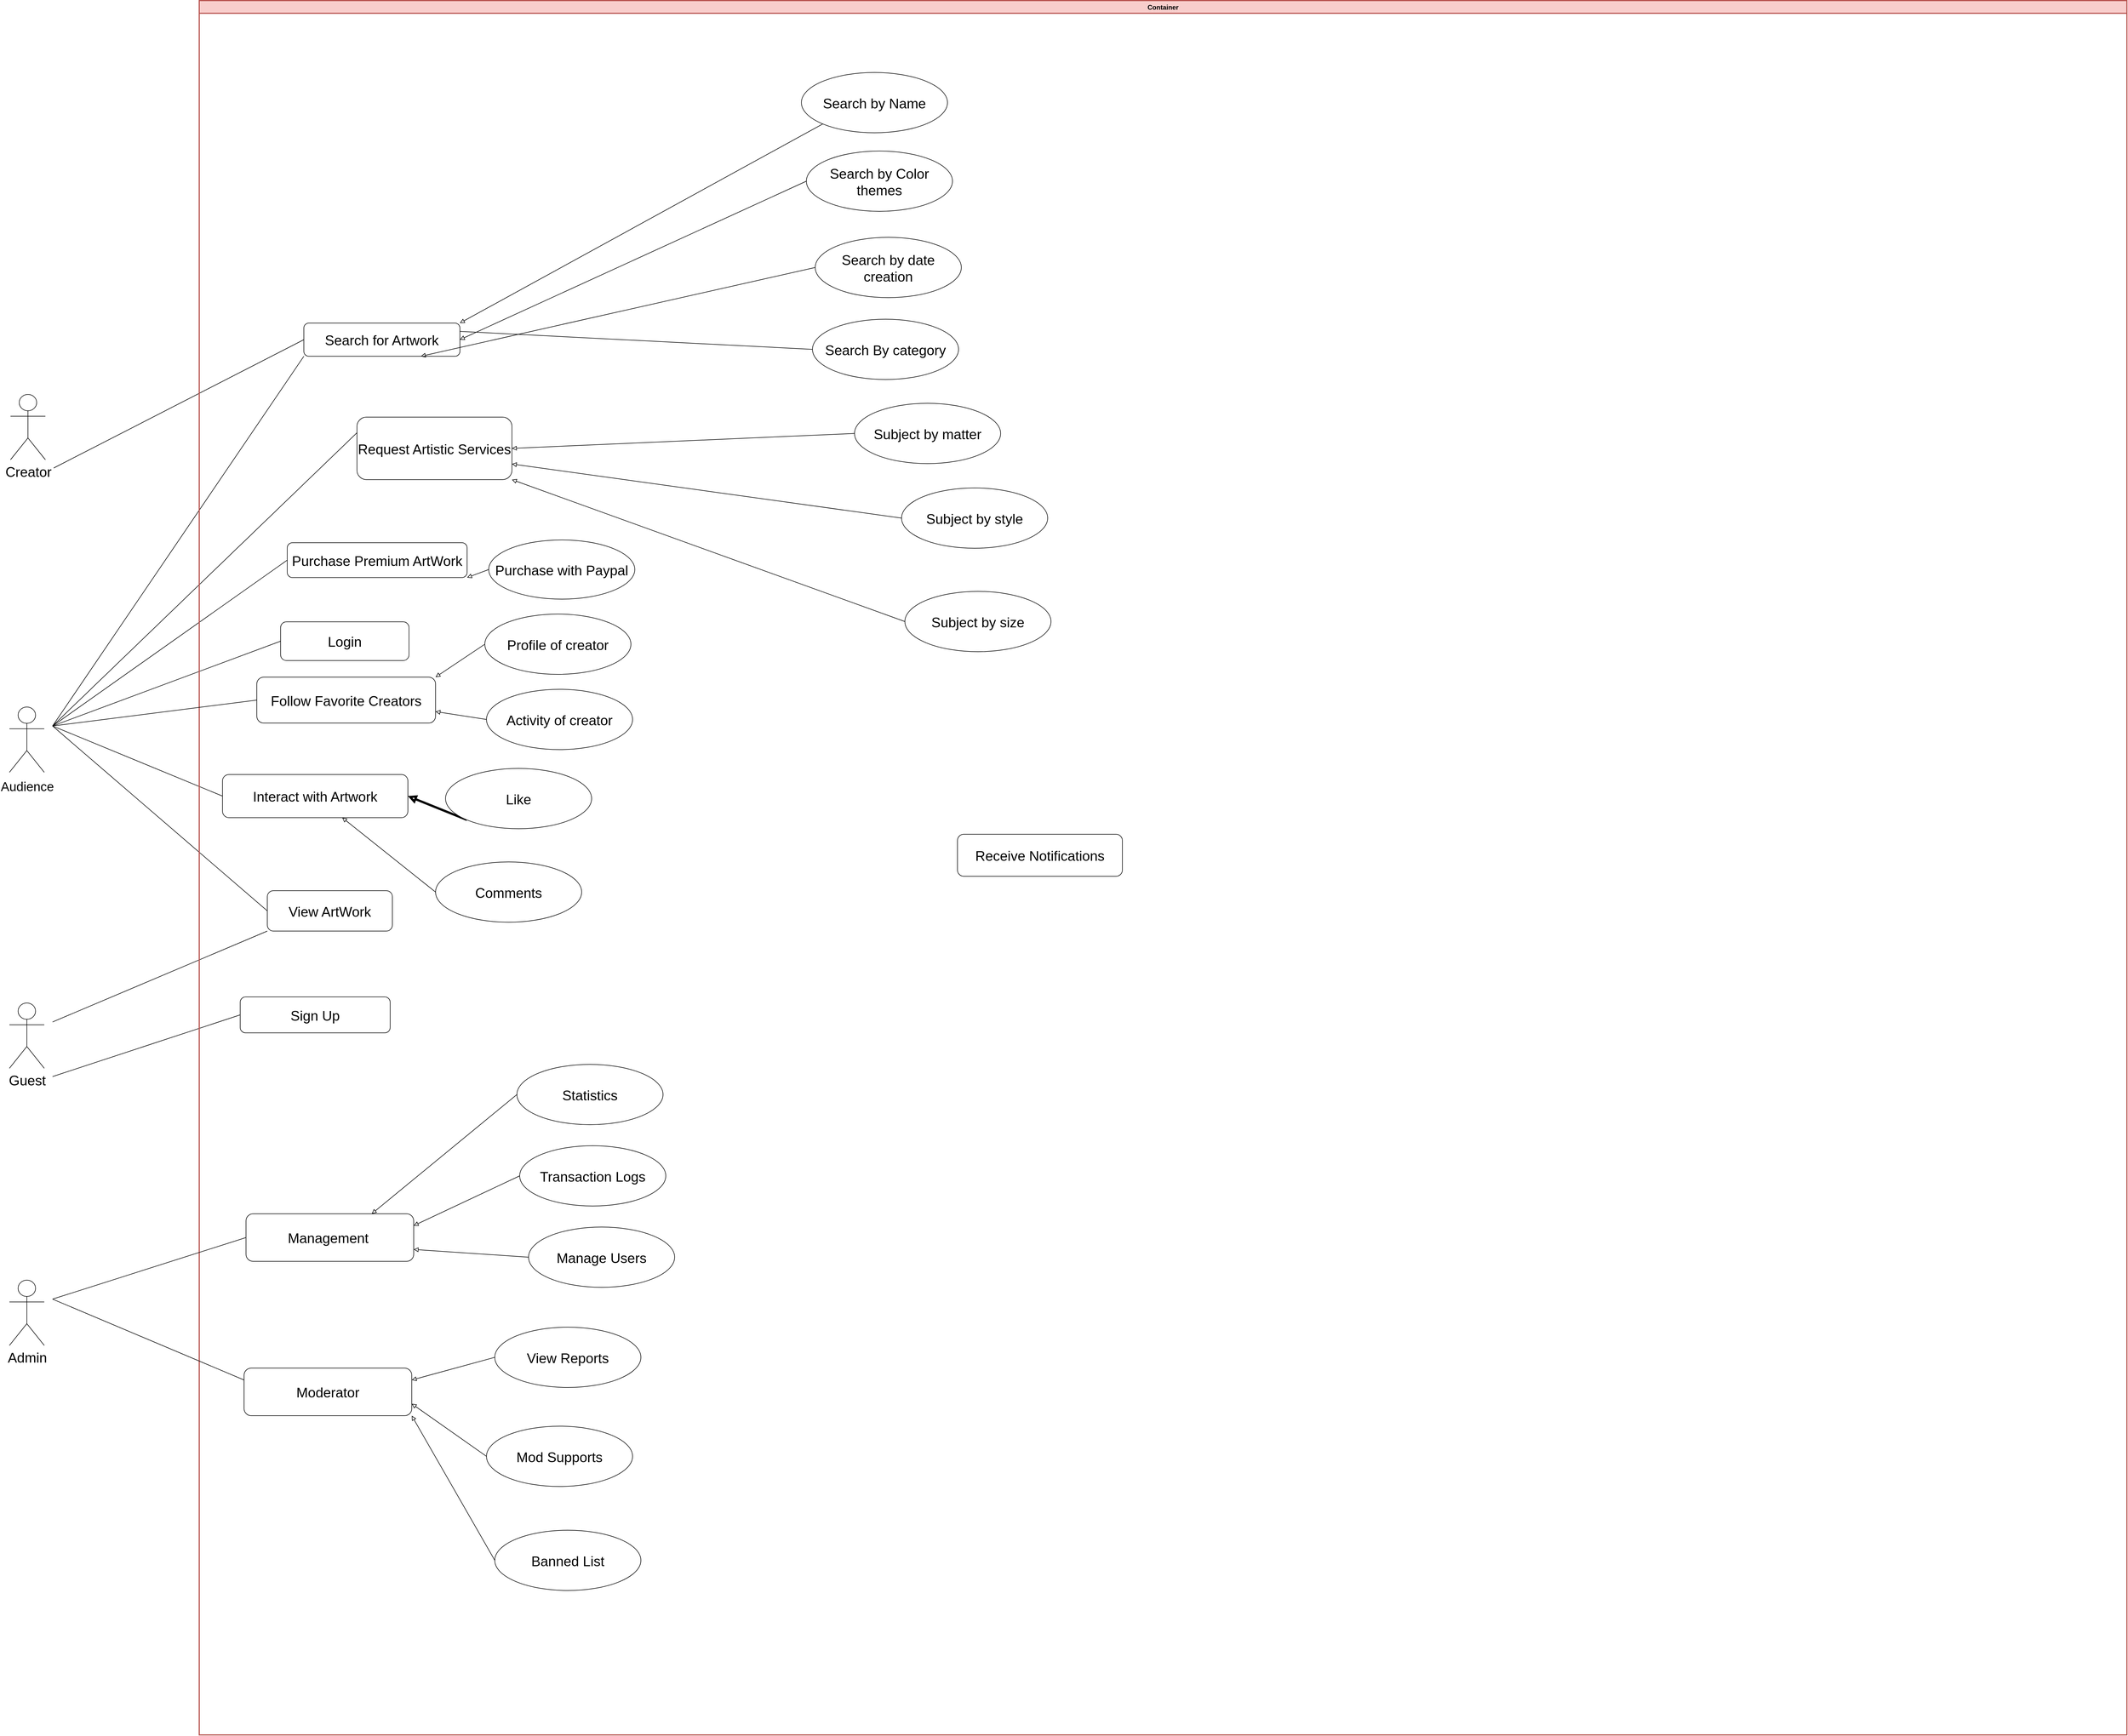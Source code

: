 <mxfile version="22.1.18" type="device">
  <diagram name="Trang-1" id="AkJh7cNsHU27-QUVwCX1">
    <mxGraphModel dx="2625" dy="4973" grid="0" gridSize="14" guides="1" tooltips="1" connect="1" arrows="1" fold="1" page="1" pageScale="1" pageWidth="4681" pageHeight="3300" background="#ffffff" math="0" shadow="0">
      <root>
        <mxCell id="0" />
        <mxCell id="1" parent="0" />
        <mxCell id="Ps7PQwY17gpdZxub9paN-48" style="edgeStyle=none;shape=connector;rounded=0;orthogonalLoop=1;jettySize=auto;html=1;exitX=1;exitY=1;exitDx=0;exitDy=0;exitPerimeter=0;entryX=0;entryY=0.5;entryDx=0;entryDy=0;labelBackgroundColor=default;strokeColor=default;align=center;verticalAlign=middle;fontFamily=Helvetica;fontSize=11;fontColor=default;endArrow=none;endFill=0;" parent="1" source="Ps7PQwY17gpdZxub9paN-2" target="Ps7PQwY17gpdZxub9paN-7" edge="1">
          <mxGeometry relative="1" as="geometry" />
        </mxCell>
        <mxCell id="Ps7PQwY17gpdZxub9paN-2" value="&lt;font style=&quot;font-size: 25px;&quot;&gt;Creator&lt;/font&gt;" style="shape=umlActor;verticalLabelPosition=bottom;verticalAlign=top;html=1;outlineConnect=0;perimeterSpacing=15;" parent="1" vertex="1">
          <mxGeometry x="286" y="-507" width="63" height="118" as="geometry" />
        </mxCell>
        <mxCell id="Ps7PQwY17gpdZxub9paN-3" value="&lt;font style=&quot;font-size: 25px;&quot;&gt;Admin&lt;/font&gt;" style="shape=umlActor;verticalLabelPosition=bottom;verticalAlign=top;html=1;outlineConnect=0;perimeterSpacing=15;" parent="1" vertex="1">
          <mxGeometry x="284" y="1094" width="63" height="118" as="geometry" />
        </mxCell>
        <mxCell id="Ps7PQwY17gpdZxub9paN-22" style="rounded=0;orthogonalLoop=1;jettySize=auto;html=1;exitX=1;exitY=0.333;exitDx=0;exitDy=0;exitPerimeter=0;entryX=0;entryY=0.5;entryDx=0;entryDy=0;endArrow=none;endFill=0;" parent="1" source="Ps7PQwY17gpdZxub9paN-4" target="Ps7PQwY17gpdZxub9paN-9" edge="1">
          <mxGeometry relative="1" as="geometry" />
        </mxCell>
        <mxCell id="Ps7PQwY17gpdZxub9paN-33" style="edgeStyle=none;shape=connector;rounded=0;orthogonalLoop=1;jettySize=auto;html=1;exitX=1;exitY=0.333;exitDx=0;exitDy=0;exitPerimeter=0;entryX=0;entryY=0.5;entryDx=0;entryDy=0;labelBackgroundColor=default;strokeColor=default;align=center;verticalAlign=middle;fontFamily=Helvetica;fontSize=11;fontColor=default;endArrow=none;endFill=0;" parent="1" source="Ps7PQwY17gpdZxub9paN-4" target="Ps7PQwY17gpdZxub9paN-11" edge="1">
          <mxGeometry relative="1" as="geometry" />
        </mxCell>
        <mxCell id="Ps7PQwY17gpdZxub9paN-34" style="edgeStyle=none;shape=connector;rounded=0;orthogonalLoop=1;jettySize=auto;html=1;exitX=1;exitY=0.333;exitDx=0;exitDy=0;exitPerimeter=0;entryX=0;entryY=0.5;entryDx=0;entryDy=0;labelBackgroundColor=default;strokeColor=default;align=center;verticalAlign=middle;fontFamily=Helvetica;fontSize=11;fontColor=default;endArrow=none;endFill=0;" parent="1" source="Ps7PQwY17gpdZxub9paN-4" target="Ps7PQwY17gpdZxub9paN-8" edge="1">
          <mxGeometry relative="1" as="geometry">
            <Array as="points" />
          </mxGeometry>
        </mxCell>
        <mxCell id="Ps7PQwY17gpdZxub9paN-50" style="edgeStyle=none;shape=connector;rounded=0;orthogonalLoop=1;jettySize=auto;html=1;exitX=1;exitY=0.333;exitDx=0;exitDy=0;exitPerimeter=0;entryX=0;entryY=1;entryDx=0;entryDy=0;labelBackgroundColor=default;strokeColor=default;align=center;verticalAlign=middle;fontFamily=Helvetica;fontSize=11;fontColor=default;endArrow=none;endFill=0;" parent="1" source="Ps7PQwY17gpdZxub9paN-4" target="Ps7PQwY17gpdZxub9paN-7" edge="1">
          <mxGeometry relative="1" as="geometry" />
        </mxCell>
        <mxCell id="Ps7PQwY17gpdZxub9paN-52" style="edgeStyle=none;shape=connector;rounded=0;orthogonalLoop=1;jettySize=auto;html=1;exitX=1;exitY=0.333;exitDx=0;exitDy=0;exitPerimeter=0;entryX=0;entryY=0.25;entryDx=0;entryDy=0;labelBackgroundColor=default;strokeColor=default;align=center;verticalAlign=middle;fontFamily=Helvetica;fontSize=11;fontColor=default;endArrow=none;endFill=0;" parent="1" source="Ps7PQwY17gpdZxub9paN-4" target="Ps7PQwY17gpdZxub9paN-12" edge="1">
          <mxGeometry relative="1" as="geometry" />
        </mxCell>
        <mxCell id="Ps7PQwY17gpdZxub9paN-53" style="edgeStyle=none;shape=connector;rounded=0;orthogonalLoop=1;jettySize=auto;html=1;exitX=1;exitY=0.333;exitDx=0;exitDy=0;exitPerimeter=0;entryX=0;entryY=0.5;entryDx=0;entryDy=0;labelBackgroundColor=default;strokeColor=default;align=center;verticalAlign=middle;fontFamily=Helvetica;fontSize=11;fontColor=default;endArrow=none;endFill=0;" parent="1" source="Ps7PQwY17gpdZxub9paN-4" target="Ps7PQwY17gpdZxub9paN-14" edge="1">
          <mxGeometry relative="1" as="geometry" />
        </mxCell>
        <mxCell id="Ps7PQwY17gpdZxub9paN-4" value="&lt;p style=&quot;line-height: 130%;&quot;&gt;&lt;font style=&quot;font-size: 23px;&quot;&gt;Audience&lt;/font&gt;&lt;br&gt;&lt;/p&gt;" style="shape=umlActor;verticalLabelPosition=bottom;verticalAlign=top;html=1;outlineConnect=0;perimeterSpacing=15;" parent="1" vertex="1">
          <mxGeometry x="284" y="58" width="63" height="118" as="geometry" />
        </mxCell>
        <mxCell id="Ps7PQwY17gpdZxub9paN-25" style="edgeStyle=none;shape=connector;rounded=0;orthogonalLoop=1;jettySize=auto;html=1;exitX=1;exitY=0.333;exitDx=0;exitDy=0;exitPerimeter=0;entryX=0;entryY=1;entryDx=0;entryDy=0;labelBackgroundColor=default;strokeColor=default;align=center;verticalAlign=middle;fontFamily=Helvetica;fontSize=11;fontColor=default;endArrow=none;endFill=0;" parent="1" source="Ps7PQwY17gpdZxub9paN-5" target="Ps7PQwY17gpdZxub9paN-9" edge="1">
          <mxGeometry relative="1" as="geometry" />
        </mxCell>
        <mxCell id="Ps7PQwY17gpdZxub9paN-27" style="edgeStyle=none;shape=connector;rounded=0;orthogonalLoop=1;jettySize=auto;html=1;exitX=1;exitY=1;exitDx=0;exitDy=0;exitPerimeter=0;entryX=0;entryY=0.5;entryDx=0;entryDy=0;labelBackgroundColor=default;strokeColor=default;align=center;verticalAlign=middle;fontFamily=Helvetica;fontSize=11;fontColor=default;endArrow=none;endFill=0;" parent="1" source="Ps7PQwY17gpdZxub9paN-5" target="Ps7PQwY17gpdZxub9paN-10" edge="1">
          <mxGeometry relative="1" as="geometry" />
        </mxCell>
        <mxCell id="Ps7PQwY17gpdZxub9paN-5" value="&lt;font style=&quot;font-size: 25px;&quot;&gt;Guest&lt;/font&gt;" style="shape=umlActor;verticalLabelPosition=bottom;verticalAlign=top;html=1;outlineConnect=0;perimeterSpacing=15;" parent="1" vertex="1">
          <mxGeometry x="284" y="593" width="63" height="118" as="geometry" />
        </mxCell>
        <mxCell id="Ps7PQwY17gpdZxub9paN-6" value="Container" style="swimlane;strokeWidth=2;fillColor=#f8cecc;strokeColor=#b85450;" parent="1" vertex="1">
          <mxGeometry x="627" y="-1219" width="3483" height="3135" as="geometry" />
        </mxCell>
        <mxCell id="Ps7PQwY17gpdZxub9paN-7" value="&lt;font style=&quot;font-size: 25px;&quot;&gt;Search for Artwork&lt;/font&gt;" style="rounded=1;whiteSpace=wrap;html=1;glass=0;" parent="Ps7PQwY17gpdZxub9paN-6" vertex="1">
          <mxGeometry x="189" y="583" width="282" height="60" as="geometry" />
        </mxCell>
        <mxCell id="Ps7PQwY17gpdZxub9paN-58" style="edgeStyle=none;shape=connector;rounded=0;orthogonalLoop=1;jettySize=auto;html=1;exitX=1;exitY=0.5;exitDx=0;exitDy=0;entryX=0;entryY=0.5;entryDx=0;entryDy=0;labelBackgroundColor=default;strokeColor=default;align=center;verticalAlign=middle;fontFamily=Helvetica;fontSize=11;fontColor=default;endArrow=none;endFill=0;startArrow=block;startFill=0;" parent="Ps7PQwY17gpdZxub9paN-6" source="Ps7PQwY17gpdZxub9paN-12" target="Ps7PQwY17gpdZxub9paN-55" edge="1">
          <mxGeometry relative="1" as="geometry" />
        </mxCell>
        <mxCell id="Ps7PQwY17gpdZxub9paN-12" value="&lt;span style=&quot;font-size: 25px;&quot;&gt;Request Artistic Services&lt;/span&gt;" style="rounded=1;whiteSpace=wrap;html=1;glass=0;" parent="Ps7PQwY17gpdZxub9paN-6" vertex="1">
          <mxGeometry x="285" y="753" width="280" height="113" as="geometry" />
        </mxCell>
        <mxCell id="Ps7PQwY17gpdZxub9paN-11" value="&lt;span style=&quot;font-size: 25px;&quot;&gt;Interact with Artwork&lt;/span&gt;" style="rounded=1;whiteSpace=wrap;html=1;glass=0;" parent="Ps7PQwY17gpdZxub9paN-6" vertex="1">
          <mxGeometry x="42" y="1399" width="335" height="78" as="geometry" />
        </mxCell>
        <mxCell id="Ps7PQwY17gpdZxub9paN-10" value="&lt;span style=&quot;font-size: 25px;&quot;&gt;Sign Up&lt;/span&gt;" style="rounded=1;whiteSpace=wrap;html=1;glass=0;" parent="Ps7PQwY17gpdZxub9paN-6" vertex="1">
          <mxGeometry x="74" y="1801" width="271" height="65" as="geometry" />
        </mxCell>
        <mxCell id="Ps7PQwY17gpdZxub9paN-9" value="&lt;span style=&quot;font-size: 25px;&quot;&gt;View ArtWork&lt;/span&gt;" style="rounded=1;whiteSpace=wrap;html=1;glass=0;" parent="Ps7PQwY17gpdZxub9paN-6" vertex="1">
          <mxGeometry x="123" y="1609" width="226" height="73" as="geometry" />
        </mxCell>
        <mxCell id="Ps7PQwY17gpdZxub9paN-8" value="&lt;span style=&quot;font-size: 25px;&quot;&gt;Purchase Premium ArtWork&lt;/span&gt;" style="rounded=1;whiteSpace=wrap;html=1;glass=0;" parent="Ps7PQwY17gpdZxub9paN-6" vertex="1">
          <mxGeometry x="159" y="980" width="325" height="63" as="geometry" />
        </mxCell>
        <mxCell id="Ps7PQwY17gpdZxub9paN-17" value="&lt;span style=&quot;font-size: 25px;&quot;&gt;Follow Favorite Creators&lt;/span&gt;" style="rounded=1;whiteSpace=wrap;html=1;glass=0;" parent="Ps7PQwY17gpdZxub9paN-6" vertex="1">
          <mxGeometry x="104" y="1223" width="323" height="83" as="geometry" />
        </mxCell>
        <mxCell id="Ps7PQwY17gpdZxub9paN-16" value="&lt;span style=&quot;font-size: 25px;&quot;&gt;Receive Notifications&lt;/span&gt;" style="rounded=1;whiteSpace=wrap;html=1;glass=0;" parent="Ps7PQwY17gpdZxub9paN-6" vertex="1">
          <mxGeometry x="1370" y="1507" width="298" height="76" as="geometry" />
        </mxCell>
        <mxCell id="Ps7PQwY17gpdZxub9paN-14" value="&lt;span style=&quot;font-size: 25px;&quot;&gt;Login&lt;/span&gt;" style="rounded=1;whiteSpace=wrap;html=1;glass=0;" parent="Ps7PQwY17gpdZxub9paN-6" vertex="1">
          <mxGeometry x="147" y="1123" width="232" height="70" as="geometry" />
        </mxCell>
        <mxCell id="Ps7PQwY17gpdZxub9paN-13" value="&lt;span style=&quot;font-size: 25px;&quot;&gt;Management&amp;nbsp;&lt;/span&gt;" style="rounded=1;whiteSpace=wrap;html=1;glass=0;" parent="Ps7PQwY17gpdZxub9paN-6" vertex="1">
          <mxGeometry x="84.5" y="2193" width="303" height="86" as="geometry" />
        </mxCell>
        <mxCell id="Ps7PQwY17gpdZxub9paN-32" style="edgeStyle=none;shape=connector;rounded=0;orthogonalLoop=1;jettySize=auto;html=1;exitX=0;exitY=0.5;exitDx=0;exitDy=0;labelBackgroundColor=default;strokeColor=default;align=center;verticalAlign=middle;fontFamily=Helvetica;fontSize=11;fontColor=default;endArrow=block;endFill=0;" parent="Ps7PQwY17gpdZxub9paN-6" source="Ps7PQwY17gpdZxub9paN-28" target="Ps7PQwY17gpdZxub9paN-11" edge="1">
          <mxGeometry relative="1" as="geometry" />
        </mxCell>
        <mxCell id="Ps7PQwY17gpdZxub9paN-28" value="&lt;font style=&quot;font-size: 25px;&quot;&gt;Comments&lt;/font&gt;" style="ellipse;whiteSpace=wrap;html=1;fontFamily=Helvetica;fontSize=11;fontColor=default;" parent="Ps7PQwY17gpdZxub9paN-6" vertex="1">
          <mxGeometry x="427" y="1557" width="264" height="109" as="geometry" />
        </mxCell>
        <mxCell id="Ps7PQwY17gpdZxub9paN-31" style="edgeStyle=none;shape=connector;rounded=0;orthogonalLoop=1;jettySize=auto;html=1;exitX=0;exitY=1;exitDx=0;exitDy=0;entryX=1;entryY=0.5;entryDx=0;entryDy=0;labelBackgroundColor=default;strokeColor=default;align=center;verticalAlign=middle;fontFamily=Helvetica;fontSize=11;fontColor=default;endArrow=block;endFill=0;strokeWidth=4;startSize=15;" parent="Ps7PQwY17gpdZxub9paN-6" source="Ps7PQwY17gpdZxub9paN-29" target="Ps7PQwY17gpdZxub9paN-11" edge="1">
          <mxGeometry relative="1" as="geometry" />
        </mxCell>
        <mxCell id="Ps7PQwY17gpdZxub9paN-29" value="&lt;span style=&quot;font-size: 25px;&quot;&gt;Like&lt;/span&gt;" style="ellipse;whiteSpace=wrap;html=1;fontFamily=Helvetica;fontSize=11;fontColor=default;" parent="Ps7PQwY17gpdZxub9paN-6" vertex="1">
          <mxGeometry x="445" y="1388" width="264" height="109" as="geometry" />
        </mxCell>
        <mxCell id="Ps7PQwY17gpdZxub9paN-42" style="edgeStyle=none;shape=connector;rounded=0;orthogonalLoop=1;jettySize=auto;html=1;exitX=0;exitY=0.5;exitDx=0;exitDy=0;entryX=1;entryY=0.5;entryDx=0;entryDy=0;labelBackgroundColor=default;strokeColor=default;align=center;verticalAlign=middle;fontFamily=Helvetica;fontSize=11;fontColor=default;endArrow=block;endFill=0;" parent="Ps7PQwY17gpdZxub9paN-6" source="Ps7PQwY17gpdZxub9paN-39" target="Ps7PQwY17gpdZxub9paN-7" edge="1">
          <mxGeometry relative="1" as="geometry" />
        </mxCell>
        <mxCell id="Ps7PQwY17gpdZxub9paN-39" value="&lt;span style=&quot;font-size: 25px;&quot;&gt;Search by Color themes&lt;/span&gt;" style="ellipse;whiteSpace=wrap;html=1;fontFamily=Helvetica;fontSize=11;fontColor=default;" parent="Ps7PQwY17gpdZxub9paN-6" vertex="1">
          <mxGeometry x="1097" y="272" width="264" height="109" as="geometry" />
        </mxCell>
        <mxCell id="Ps7PQwY17gpdZxub9paN-43" style="edgeStyle=none;shape=connector;rounded=0;orthogonalLoop=1;jettySize=auto;html=1;exitX=0;exitY=0.5;exitDx=0;exitDy=0;entryX=0.75;entryY=1;entryDx=0;entryDy=0;labelBackgroundColor=default;strokeColor=default;align=center;verticalAlign=middle;fontFamily=Helvetica;fontSize=11;fontColor=default;endArrow=block;endFill=0;" parent="Ps7PQwY17gpdZxub9paN-6" source="Ps7PQwY17gpdZxub9paN-38" target="Ps7PQwY17gpdZxub9paN-7" edge="1">
          <mxGeometry relative="1" as="geometry" />
        </mxCell>
        <mxCell id="Ps7PQwY17gpdZxub9paN-38" value="&lt;span style=&quot;font-size: 25px;&quot;&gt;Search by date creation&lt;/span&gt;" style="ellipse;whiteSpace=wrap;html=1;fontFamily=Helvetica;fontSize=11;fontColor=default;" parent="Ps7PQwY17gpdZxub9paN-6" vertex="1">
          <mxGeometry x="1113" y="428" width="264" height="109" as="geometry" />
        </mxCell>
        <mxCell id="Ps7PQwY17gpdZxub9paN-49" style="edgeStyle=none;shape=connector;rounded=0;orthogonalLoop=1;jettySize=auto;html=1;exitX=0;exitY=0.5;exitDx=0;exitDy=0;entryX=1;entryY=0.25;entryDx=0;entryDy=0;labelBackgroundColor=default;strokeColor=default;align=center;verticalAlign=middle;fontFamily=Helvetica;fontSize=11;fontColor=default;endArrow=none;endFill=0;" parent="Ps7PQwY17gpdZxub9paN-6" source="Ps7PQwY17gpdZxub9paN-37" target="Ps7PQwY17gpdZxub9paN-7" edge="1">
          <mxGeometry relative="1" as="geometry" />
        </mxCell>
        <mxCell id="Ps7PQwY17gpdZxub9paN-37" value="&lt;span style=&quot;font-size: 25px;&quot;&gt;Search By category&lt;/span&gt;" style="ellipse;whiteSpace=wrap;html=1;fontFamily=Helvetica;fontSize=11;fontColor=default;" parent="Ps7PQwY17gpdZxub9paN-6" vertex="1">
          <mxGeometry x="1108" y="576" width="264" height="109" as="geometry" />
        </mxCell>
        <mxCell id="Ps7PQwY17gpdZxub9paN-47" style="edgeStyle=none;shape=connector;rounded=0;orthogonalLoop=1;jettySize=auto;html=1;exitX=0;exitY=1;exitDx=0;exitDy=0;entryX=1;entryY=0;entryDx=0;entryDy=0;labelBackgroundColor=default;strokeColor=default;align=center;verticalAlign=middle;fontFamily=Helvetica;fontSize=11;fontColor=default;endArrow=block;endFill=0;" parent="Ps7PQwY17gpdZxub9paN-6" source="Ps7PQwY17gpdZxub9paN-36" target="Ps7PQwY17gpdZxub9paN-7" edge="1">
          <mxGeometry relative="1" as="geometry" />
        </mxCell>
        <mxCell id="Ps7PQwY17gpdZxub9paN-36" value="&lt;span style=&quot;font-size: 25px;&quot;&gt;Search by Name&lt;/span&gt;" style="ellipse;whiteSpace=wrap;html=1;fontFamily=Helvetica;fontSize=11;fontColor=default;" parent="Ps7PQwY17gpdZxub9paN-6" vertex="1">
          <mxGeometry x="1088" y="130" width="264" height="109" as="geometry" />
        </mxCell>
        <mxCell id="Ps7PQwY17gpdZxub9paN-46" style="edgeStyle=none;shape=connector;rounded=0;orthogonalLoop=1;jettySize=auto;html=1;exitX=0;exitY=0.5;exitDx=0;exitDy=0;entryX=1;entryY=1;entryDx=0;entryDy=0;labelBackgroundColor=default;strokeColor=default;align=center;verticalAlign=middle;fontFamily=Helvetica;fontSize=11;fontColor=default;endArrow=block;endFill=0;" parent="Ps7PQwY17gpdZxub9paN-6" source="Ps7PQwY17gpdZxub9paN-45" target="Ps7PQwY17gpdZxub9paN-8" edge="1">
          <mxGeometry relative="1" as="geometry" />
        </mxCell>
        <mxCell id="Ps7PQwY17gpdZxub9paN-45" value="&lt;span style=&quot;font-size: 25px;&quot;&gt;Purchase with Paypal&lt;/span&gt;" style="ellipse;whiteSpace=wrap;html=1;fontFamily=Helvetica;fontSize=11;fontColor=default;" parent="Ps7PQwY17gpdZxub9paN-6" vertex="1">
          <mxGeometry x="523" y="975" width="264" height="107" as="geometry" />
        </mxCell>
        <mxCell id="Ps7PQwY17gpdZxub9paN-59" style="edgeStyle=none;shape=connector;rounded=0;orthogonalLoop=1;jettySize=auto;html=1;exitX=0;exitY=0.5;exitDx=0;exitDy=0;entryX=1;entryY=0.75;entryDx=0;entryDy=0;labelBackgroundColor=default;strokeColor=default;align=center;verticalAlign=middle;fontFamily=Helvetica;fontSize=11;fontColor=default;endArrow=block;endFill=0;" parent="Ps7PQwY17gpdZxub9paN-6" source="Ps7PQwY17gpdZxub9paN-56" target="Ps7PQwY17gpdZxub9paN-12" edge="1">
          <mxGeometry relative="1" as="geometry" />
        </mxCell>
        <mxCell id="Ps7PQwY17gpdZxub9paN-56" value="&lt;span style=&quot;font-size: 25px;&quot;&gt;Subject by style&lt;/span&gt;" style="ellipse;whiteSpace=wrap;html=1;fontFamily=Helvetica;fontSize=11;fontColor=default;" parent="Ps7PQwY17gpdZxub9paN-6" vertex="1">
          <mxGeometry x="1269" y="881" width="264" height="109" as="geometry" />
        </mxCell>
        <mxCell id="Ps7PQwY17gpdZxub9paN-55" value="&lt;span style=&quot;font-size: 25px;&quot;&gt;Subject by matter&lt;/span&gt;" style="ellipse;whiteSpace=wrap;html=1;fontFamily=Helvetica;fontSize=11;fontColor=default;" parent="Ps7PQwY17gpdZxub9paN-6" vertex="1">
          <mxGeometry x="1184" y="728" width="264" height="109" as="geometry" />
        </mxCell>
        <mxCell id="Ps7PQwY17gpdZxub9paN-60" style="edgeStyle=none;shape=connector;rounded=0;orthogonalLoop=1;jettySize=auto;html=1;exitX=0;exitY=0.5;exitDx=0;exitDy=0;entryX=1;entryY=1;entryDx=0;entryDy=0;labelBackgroundColor=default;strokeColor=default;align=center;verticalAlign=middle;fontFamily=Helvetica;fontSize=11;fontColor=default;endArrow=block;endFill=0;" parent="Ps7PQwY17gpdZxub9paN-6" source="Ps7PQwY17gpdZxub9paN-54" target="Ps7PQwY17gpdZxub9paN-12" edge="1">
          <mxGeometry relative="1" as="geometry" />
        </mxCell>
        <mxCell id="Ps7PQwY17gpdZxub9paN-54" value="&lt;span style=&quot;font-size: 25px;&quot;&gt;Subject by size&lt;/span&gt;" style="ellipse;whiteSpace=wrap;html=1;fontFamily=Helvetica;fontSize=11;fontColor=default;" parent="Ps7PQwY17gpdZxub9paN-6" vertex="1">
          <mxGeometry x="1275" y="1068" width="264" height="109" as="geometry" />
        </mxCell>
        <mxCell id="B167JhMeAKVKnHxiFFga-4" style="edgeStyle=none;shape=connector;rounded=0;orthogonalLoop=1;jettySize=auto;html=1;exitX=0;exitY=0.5;exitDx=0;exitDy=0;entryX=1;entryY=0.75;entryDx=0;entryDy=0;labelBackgroundColor=default;strokeColor=default;align=center;verticalAlign=middle;fontFamily=Helvetica;fontSize=11;fontColor=default;endArrow=block;endFill=0;" parent="Ps7PQwY17gpdZxub9paN-6" source="B167JhMeAKVKnHxiFFga-2" target="Ps7PQwY17gpdZxub9paN-17" edge="1">
          <mxGeometry relative="1" as="geometry" />
        </mxCell>
        <mxCell id="B167JhMeAKVKnHxiFFga-2" value="&lt;span style=&quot;font-size: 25px;&quot;&gt;Activity of creator&lt;/span&gt;" style="ellipse;whiteSpace=wrap;html=1;fontFamily=Helvetica;fontSize=11;fontColor=default;" parent="Ps7PQwY17gpdZxub9paN-6" vertex="1">
          <mxGeometry x="519" y="1245" width="264" height="109" as="geometry" />
        </mxCell>
        <mxCell id="B167JhMeAKVKnHxiFFga-3" style="edgeStyle=none;shape=connector;rounded=0;orthogonalLoop=1;jettySize=auto;html=1;exitX=0;exitY=0.5;exitDx=0;exitDy=0;entryX=1;entryY=0;entryDx=0;entryDy=0;labelBackgroundColor=default;strokeColor=default;align=center;verticalAlign=middle;fontFamily=Helvetica;fontSize=11;fontColor=default;endArrow=block;endFill=0;" parent="Ps7PQwY17gpdZxub9paN-6" source="B167JhMeAKVKnHxiFFga-1" target="Ps7PQwY17gpdZxub9paN-17" edge="1">
          <mxGeometry relative="1" as="geometry" />
        </mxCell>
        <mxCell id="B167JhMeAKVKnHxiFFga-1" value="&lt;span style=&quot;font-size: 25px;&quot;&gt;Profile of creator&lt;/span&gt;" style="ellipse;whiteSpace=wrap;html=1;fontFamily=Helvetica;fontSize=11;fontColor=default;" parent="Ps7PQwY17gpdZxub9paN-6" vertex="1">
          <mxGeometry x="516" y="1109" width="264" height="109" as="geometry" />
        </mxCell>
        <mxCell id="6LYkFVo2_rcvai8_w9H4-1" value="&lt;span style=&quot;font-size: 25px;&quot;&gt;Moderator&lt;/span&gt;" style="rounded=1;whiteSpace=wrap;html=1;glass=0;" vertex="1" parent="Ps7PQwY17gpdZxub9paN-6">
          <mxGeometry x="81" y="2472" width="303" height="86" as="geometry" />
        </mxCell>
        <mxCell id="6LYkFVo2_rcvai8_w9H4-5" style="rounded=0;orthogonalLoop=1;jettySize=auto;html=1;exitX=0;exitY=0.5;exitDx=0;exitDy=0;entryX=0.75;entryY=0;entryDx=0;entryDy=0;endArrow=block;endFill=0;" edge="1" parent="Ps7PQwY17gpdZxub9paN-6" source="6LYkFVo2_rcvai8_w9H4-2" target="Ps7PQwY17gpdZxub9paN-13">
          <mxGeometry relative="1" as="geometry" />
        </mxCell>
        <mxCell id="6LYkFVo2_rcvai8_w9H4-2" value="&lt;span style=&quot;font-size: 25px;&quot;&gt;Statistics&lt;/span&gt;" style="ellipse;whiteSpace=wrap;html=1;fontFamily=Helvetica;fontSize=11;fontColor=default;" vertex="1" parent="Ps7PQwY17gpdZxub9paN-6">
          <mxGeometry x="574" y="1923" width="264" height="109" as="geometry" />
        </mxCell>
        <mxCell id="6LYkFVo2_rcvai8_w9H4-8" style="edgeStyle=none;shape=connector;rounded=0;orthogonalLoop=1;jettySize=auto;html=1;exitX=0;exitY=0.5;exitDx=0;exitDy=0;entryX=1;entryY=0.75;entryDx=0;entryDy=0;labelBackgroundColor=default;strokeColor=default;align=center;verticalAlign=middle;fontFamily=Helvetica;fontSize=11;fontColor=default;endArrow=block;endFill=0;" edge="1" parent="Ps7PQwY17gpdZxub9paN-6" source="6LYkFVo2_rcvai8_w9H4-4" target="Ps7PQwY17gpdZxub9paN-13">
          <mxGeometry relative="1" as="geometry" />
        </mxCell>
        <mxCell id="6LYkFVo2_rcvai8_w9H4-4" value="&lt;span style=&quot;font-size: 25px;&quot;&gt;Manage Users&lt;/span&gt;" style="ellipse;whiteSpace=wrap;html=1;fontFamily=Helvetica;fontSize=11;fontColor=default;" vertex="1" parent="Ps7PQwY17gpdZxub9paN-6">
          <mxGeometry x="595" y="2217" width="264" height="109" as="geometry" />
        </mxCell>
        <mxCell id="6LYkFVo2_rcvai8_w9H4-7" style="edgeStyle=none;shape=connector;rounded=0;orthogonalLoop=1;jettySize=auto;html=1;exitX=0;exitY=0.5;exitDx=0;exitDy=0;entryX=1;entryY=0.25;entryDx=0;entryDy=0;labelBackgroundColor=default;strokeColor=default;align=center;verticalAlign=middle;fontFamily=Helvetica;fontSize=11;fontColor=default;endArrow=block;endFill=0;" edge="1" parent="Ps7PQwY17gpdZxub9paN-6" source="6LYkFVo2_rcvai8_w9H4-3" target="Ps7PQwY17gpdZxub9paN-13">
          <mxGeometry relative="1" as="geometry" />
        </mxCell>
        <mxCell id="6LYkFVo2_rcvai8_w9H4-3" value="&lt;span style=&quot;font-size: 25px;&quot;&gt;Transaction Logs&lt;/span&gt;" style="ellipse;whiteSpace=wrap;html=1;fontFamily=Helvetica;fontSize=11;fontColor=default;" vertex="1" parent="Ps7PQwY17gpdZxub9paN-6">
          <mxGeometry x="579" y="2070" width="264" height="109" as="geometry" />
        </mxCell>
        <mxCell id="6LYkFVo2_rcvai8_w9H4-13" style="edgeStyle=none;shape=connector;rounded=0;orthogonalLoop=1;jettySize=auto;html=1;exitX=0;exitY=0.5;exitDx=0;exitDy=0;entryX=1;entryY=0.75;entryDx=0;entryDy=0;labelBackgroundColor=default;strokeColor=default;align=center;verticalAlign=middle;fontFamily=Helvetica;fontSize=11;fontColor=default;endArrow=block;endFill=0;" edge="1" parent="Ps7PQwY17gpdZxub9paN-6" source="6LYkFVo2_rcvai8_w9H4-11" target="6LYkFVo2_rcvai8_w9H4-1">
          <mxGeometry relative="1" as="geometry" />
        </mxCell>
        <mxCell id="6LYkFVo2_rcvai8_w9H4-11" value="&lt;span style=&quot;font-size: 25px;&quot;&gt;Mod Supports&lt;/span&gt;" style="ellipse;whiteSpace=wrap;html=1;fontFamily=Helvetica;fontSize=11;fontColor=default;" vertex="1" parent="Ps7PQwY17gpdZxub9paN-6">
          <mxGeometry x="519" y="2577" width="264" height="109" as="geometry" />
        </mxCell>
        <mxCell id="6LYkFVo2_rcvai8_w9H4-12" style="edgeStyle=none;shape=connector;rounded=0;orthogonalLoop=1;jettySize=auto;html=1;exitX=0;exitY=0.5;exitDx=0;exitDy=0;entryX=1;entryY=0.25;entryDx=0;entryDy=0;labelBackgroundColor=default;strokeColor=default;align=center;verticalAlign=middle;fontFamily=Helvetica;fontSize=11;fontColor=default;endArrow=block;endFill=0;" edge="1" parent="Ps7PQwY17gpdZxub9paN-6" source="6LYkFVo2_rcvai8_w9H4-10" target="6LYkFVo2_rcvai8_w9H4-1">
          <mxGeometry relative="1" as="geometry" />
        </mxCell>
        <mxCell id="6LYkFVo2_rcvai8_w9H4-10" value="&lt;span style=&quot;font-size: 25px;&quot;&gt;View Reports&lt;/span&gt;" style="ellipse;whiteSpace=wrap;html=1;fontFamily=Helvetica;fontSize=11;fontColor=default;" vertex="1" parent="Ps7PQwY17gpdZxub9paN-6">
          <mxGeometry x="534" y="2398" width="264" height="109" as="geometry" />
        </mxCell>
        <mxCell id="6LYkFVo2_rcvai8_w9H4-15" style="edgeStyle=none;shape=connector;rounded=0;orthogonalLoop=1;jettySize=auto;html=1;exitX=0;exitY=0.5;exitDx=0;exitDy=0;entryX=1;entryY=1;entryDx=0;entryDy=0;labelBackgroundColor=default;strokeColor=default;align=center;verticalAlign=middle;fontFamily=Helvetica;fontSize=11;fontColor=default;endArrow=block;endFill=0;" edge="1" parent="Ps7PQwY17gpdZxub9paN-6" source="6LYkFVo2_rcvai8_w9H4-9" target="6LYkFVo2_rcvai8_w9H4-1">
          <mxGeometry relative="1" as="geometry" />
        </mxCell>
        <mxCell id="6LYkFVo2_rcvai8_w9H4-9" value="&lt;span style=&quot;font-size: 25px;&quot;&gt;Banned List&lt;/span&gt;" style="ellipse;whiteSpace=wrap;html=1;fontFamily=Helvetica;fontSize=11;fontColor=default;" vertex="1" parent="Ps7PQwY17gpdZxub9paN-6">
          <mxGeometry x="534" y="2765" width="264" height="109" as="geometry" />
        </mxCell>
        <mxCell id="6LYkFVo2_rcvai8_w9H4-14" style="edgeStyle=none;shape=connector;rounded=0;orthogonalLoop=1;jettySize=auto;html=1;exitX=0;exitY=0.5;exitDx=0;exitDy=0;labelBackgroundColor=default;strokeColor=default;align=center;verticalAlign=middle;fontFamily=Helvetica;fontSize=11;fontColor=default;endArrow=block;endFill=0;" edge="1" parent="Ps7PQwY17gpdZxub9paN-6" source="6LYkFVo2_rcvai8_w9H4-9" target="6LYkFVo2_rcvai8_w9H4-9">
          <mxGeometry relative="1" as="geometry" />
        </mxCell>
        <mxCell id="B167JhMeAKVKnHxiFFga-5" style="edgeStyle=none;shape=connector;rounded=0;orthogonalLoop=1;jettySize=auto;html=1;exitX=0;exitY=0.5;exitDx=0;exitDy=0;entryX=1;entryY=0.333;entryDx=0;entryDy=0;entryPerimeter=0;labelBackgroundColor=default;strokeColor=default;align=center;verticalAlign=middle;fontFamily=Helvetica;fontSize=11;fontColor=default;endArrow=none;endFill=0;" parent="1" source="Ps7PQwY17gpdZxub9paN-17" target="Ps7PQwY17gpdZxub9paN-4" edge="1">
          <mxGeometry relative="1" as="geometry" />
        </mxCell>
        <mxCell id="6LYkFVo2_rcvai8_w9H4-16" style="edgeStyle=none;shape=connector;rounded=0;orthogonalLoop=1;jettySize=auto;html=1;exitX=0;exitY=0.25;exitDx=0;exitDy=0;entryX=1;entryY=0.333;entryDx=0;entryDy=0;entryPerimeter=0;labelBackgroundColor=default;strokeColor=default;align=center;verticalAlign=middle;fontFamily=Helvetica;fontSize=11;fontColor=default;endArrow=none;endFill=0;" edge="1" parent="1" source="6LYkFVo2_rcvai8_w9H4-1" target="Ps7PQwY17gpdZxub9paN-3">
          <mxGeometry relative="1" as="geometry" />
        </mxCell>
        <mxCell id="6LYkFVo2_rcvai8_w9H4-18" style="edgeStyle=none;shape=connector;rounded=0;orthogonalLoop=1;jettySize=auto;html=1;exitX=0;exitY=0.5;exitDx=0;exitDy=0;entryX=1;entryY=0.333;entryDx=0;entryDy=0;entryPerimeter=0;labelBackgroundColor=default;strokeColor=default;align=center;verticalAlign=middle;fontFamily=Helvetica;fontSize=11;fontColor=default;endArrow=none;endFill=0;" edge="1" parent="1" source="Ps7PQwY17gpdZxub9paN-13" target="Ps7PQwY17gpdZxub9paN-3">
          <mxGeometry relative="1" as="geometry" />
        </mxCell>
      </root>
    </mxGraphModel>
  </diagram>
</mxfile>
